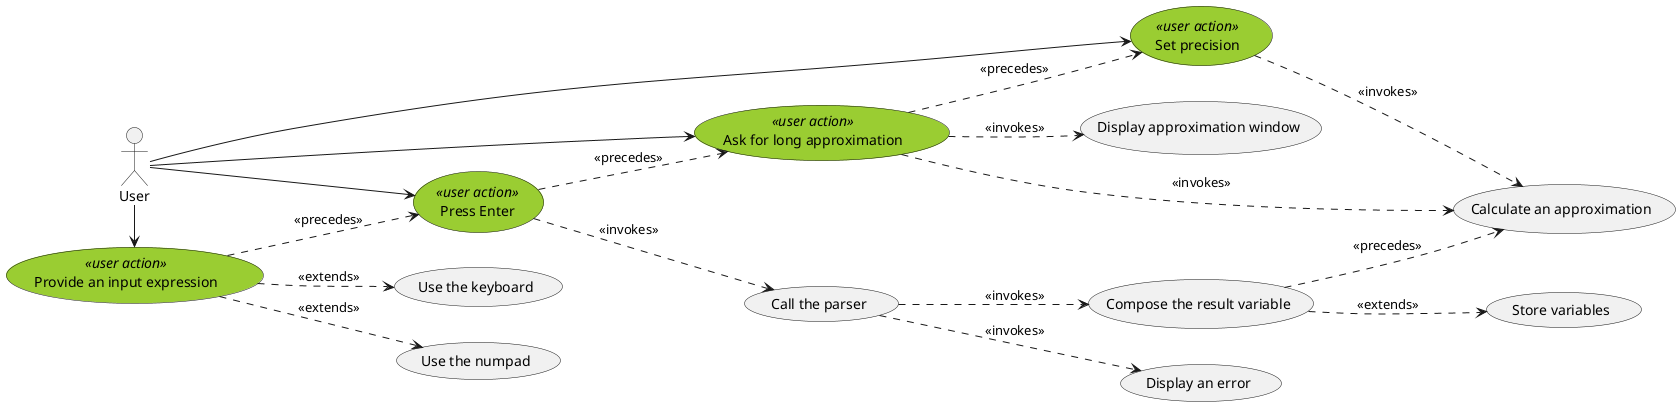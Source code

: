 @startuml use_case

skinparam use_case {
    'for actions that are directly connected to the actor
    BackgroundColor<< user action >> YellowGreen
}

left to right direction

actor :User:

(Provide an input expression) as input<<user action>>
(Use the numpad) as numpad
(Use the keyboard) as keyboard
(Press Enter) as enter<<user action>>
(Call the parser) as parser
(Display an error) as error
(Compose the result variable) as calculate
(Store variables) as store
(Calculate an approximation) as calc_approx
(Ask for long approximation) as ask_approx<<user action>>
(Display approximation window) as approx_window
(Set precision) as set_precision<<user action>>

User -> input
User -> enter
User -> ask_approx
User -> set_precision

input ..> numpad : <<extends>>
input ..> keyboard : <<extends>>

input .down.> enter : <<precedes>>
enter ..> parser : <<invokes>>
parser ..> error: <<invokes>>
parser ..> calculate: <<invokes>>
calculate ..> calc_approx: <<precedes>>
calculate ..> store: <<extends>>

enter .down.> ask_approx: <<precedes>>
ask_approx ..> approx_window: <<invokes>>
ask_approx ..> calc_approx: <<invokes>>

ask_approx .down.> set_precision: <<precedes>>
set_precision ..> calc_approx: <<invokes>>

@enduml

